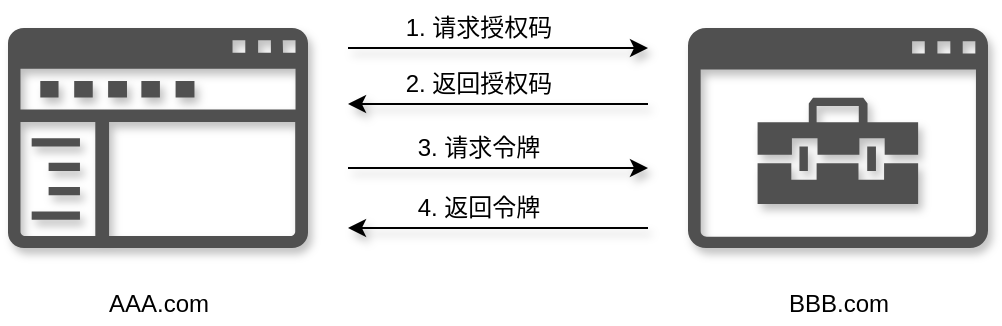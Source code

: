 <mxfile version="12.6.5" type="device"><diagram id="oASDGhzSMP37mp9lncYh" name="第 1 页"><mxGraphModel dx="1086" dy="806" grid="1" gridSize="10" guides="1" tooltips="1" connect="1" arrows="1" fold="1" page="1" pageScale="1" pageWidth="827" pageHeight="1169" math="0" shadow="0"><root><mxCell id="0"/><mxCell id="1" parent="0"/><mxCell id="QpPveJwp3iAosgFTdu23-3" value="" style="pointerEvents=1;shadow=1;dashed=0;html=1;strokeColor=none;labelPosition=center;verticalLabelPosition=bottom;verticalAlign=top;align=center;fillColor=#505050;shape=mxgraph.mscae.intune.company_portal" parent="1" vertex="1"><mxGeometry x="70" y="110" width="150" height="110" as="geometry"/></mxCell><mxCell id="QpPveJwp3iAosgFTdu23-6" value="" style="pointerEvents=1;shadow=1;dashed=0;html=1;strokeColor=none;labelPosition=center;verticalLabelPosition=bottom;verticalAlign=top;align=center;fillColor=#505050;shape=mxgraph.mscae.intune.intune_managed_app" parent="1" vertex="1"><mxGeometry x="410" y="110" width="150" height="110" as="geometry"/></mxCell><mxCell id="QpPveJwp3iAosgFTdu23-7" value="" style="endArrow=classic;html=1;shadow=1;" parent="1" edge="1"><mxGeometry width="50" height="50" relative="1" as="geometry"><mxPoint x="240" y="120" as="sourcePoint"/><mxPoint x="390" y="120" as="targetPoint"/></mxGeometry></mxCell><mxCell id="QpPveJwp3iAosgFTdu23-8" value="1. 请求授权码" style="text;html=1;align=center;verticalAlign=middle;resizable=0;points=[];autosize=1;shadow=1;" parent="1" vertex="1"><mxGeometry x="260" y="100" width="90" height="20" as="geometry"/></mxCell><mxCell id="QpPveJwp3iAosgFTdu23-9" value="" style="endArrow=classic;html=1;shadow=1;" parent="1" edge="1"><mxGeometry width="50" height="50" relative="1" as="geometry"><mxPoint x="240" y="180" as="sourcePoint"/><mxPoint x="390" y="180" as="targetPoint"/></mxGeometry></mxCell><mxCell id="QpPveJwp3iAosgFTdu23-10" value="" style="endArrow=classic;html=1;shadow=1;" parent="1" edge="1"><mxGeometry width="50" height="50" relative="1" as="geometry"><mxPoint x="390" y="148" as="sourcePoint"/><mxPoint x="240" y="148" as="targetPoint"/></mxGeometry></mxCell><mxCell id="QpPveJwp3iAosgFTdu23-11" value="2. 返回授权码" style="text;html=1;align=center;verticalAlign=middle;resizable=0;points=[];autosize=1;shadow=1;" parent="1" vertex="1"><mxGeometry x="260" y="128" width="90" height="20" as="geometry"/></mxCell><mxCell id="QpPveJwp3iAosgFTdu23-12" value="3. 请求令牌" style="text;html=1;align=center;verticalAlign=middle;resizable=0;points=[];autosize=1;shadow=1;" parent="1" vertex="1"><mxGeometry x="265" y="160" width="80" height="20" as="geometry"/></mxCell><mxCell id="QpPveJwp3iAosgFTdu23-13" value="" style="endArrow=classic;html=1;shadow=1;" parent="1" edge="1"><mxGeometry width="50" height="50" relative="1" as="geometry"><mxPoint x="390" y="210" as="sourcePoint"/><mxPoint x="240" y="210" as="targetPoint"/></mxGeometry></mxCell><mxCell id="QpPveJwp3iAosgFTdu23-14" value="4. 返回令牌" style="text;html=1;align=center;verticalAlign=middle;resizable=0;points=[];autosize=1;shadow=1;" parent="1" vertex="1"><mxGeometry x="265" y="190" width="80" height="20" as="geometry"/></mxCell><mxCell id="QpPveJwp3iAosgFTdu23-17" value="AAA.com" style="text;html=1;align=center;verticalAlign=middle;resizable=0;points=[];autosize=1;fillColor=none;strokeColor=none;" parent="1" vertex="1"><mxGeometry x="110" y="238" width="70" height="20" as="geometry"/></mxCell><mxCell id="fp7wmb_8RHCBpUGSxQp5-1" value="BBB.com" style="text;html=1;align=center;verticalAlign=middle;resizable=0;points=[];autosize=1;" vertex="1" parent="1"><mxGeometry x="450" y="238" width="70" height="20" as="geometry"/></mxCell></root></mxGraphModel></diagram></mxfile>